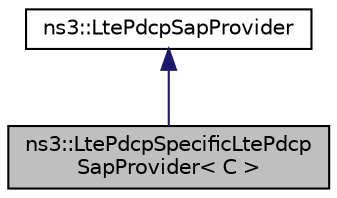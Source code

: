 digraph "ns3::LtePdcpSpecificLtePdcpSapProvider&lt; C &gt;"
{
 // LATEX_PDF_SIZE
  edge [fontname="Helvetica",fontsize="10",labelfontname="Helvetica",labelfontsize="10"];
  node [fontname="Helvetica",fontsize="10",shape=record];
  Node1 [label="ns3::LtePdcpSpecificLtePdcp\lSapProvider\< C \>",height=0.2,width=0.4,color="black", fillcolor="grey75", style="filled", fontcolor="black",tooltip="LtePdcpSpecificLtePdcpSapProvider class."];
  Node2 -> Node1 [dir="back",color="midnightblue",fontsize="10",style="solid",fontname="Helvetica"];
  Node2 [label="ns3::LtePdcpSapProvider",height=0.2,width=0.4,color="black", fillcolor="white", style="filled",URL="$classns3_1_1_lte_pdcp_sap_provider.html",tooltip="Service Access Point (SAP) offered by the PDCP entity to the RRC entity See 3GPP 36...."];
}
